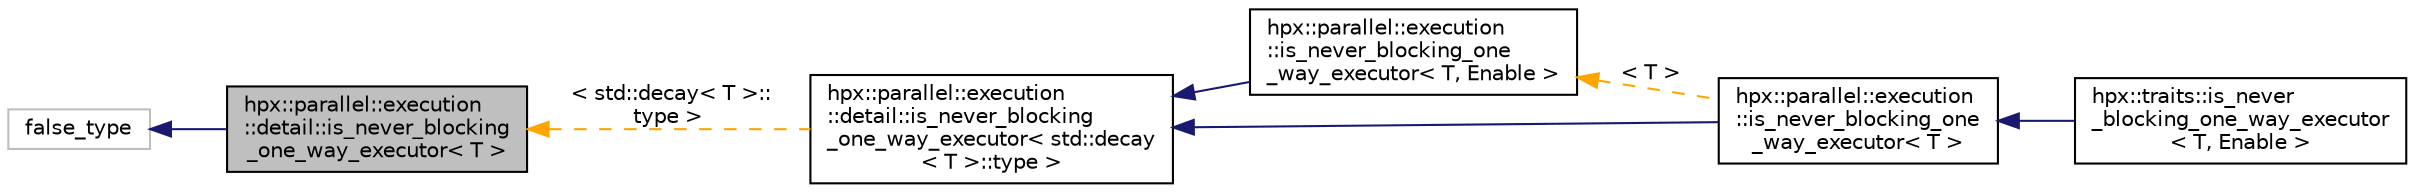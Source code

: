 digraph "hpx::parallel::execution::detail::is_never_blocking_one_way_executor&lt; T &gt;"
{
  edge [fontname="Helvetica",fontsize="10",labelfontname="Helvetica",labelfontsize="10"];
  node [fontname="Helvetica",fontsize="10",shape=record];
  rankdir="LR";
  Node0 [label="hpx::parallel::execution\l::detail::is_never_blocking\l_one_way_executor\< T \>",height=0.2,width=0.4,color="black", fillcolor="grey75", style="filled", fontcolor="black"];
  Node1 -> Node0 [dir="back",color="midnightblue",fontsize="10",style="solid",fontname="Helvetica"];
  Node1 [label="false_type",height=0.2,width=0.4,color="grey75", fillcolor="white", style="filled"];
  Node0 -> Node2 [dir="back",color="orange",fontsize="10",style="dashed",label=" \< std::decay\< T \>::\ltype \>" ,fontname="Helvetica"];
  Node2 [label="hpx::parallel::execution\l::detail::is_never_blocking\l_one_way_executor\< std::decay\l\< T \>::type \>",height=0.2,width=0.4,color="black", fillcolor="white", style="filled",URL="$d7/d0a/structhpx_1_1parallel_1_1execution_1_1detail_1_1is__never__blocking__one__way__executor.html"];
  Node2 -> Node3 [dir="back",color="midnightblue",fontsize="10",style="solid",fontname="Helvetica"];
  Node3 [label="hpx::parallel::execution\l::is_never_blocking_one\l_way_executor\< T, Enable \>",height=0.2,width=0.4,color="black", fillcolor="white", style="filled",URL="$de/dbe/structhpx_1_1parallel_1_1execution_1_1is__never__blocking__one__way__executor.html"];
  Node3 -> Node4 [dir="back",color="orange",fontsize="10",style="dashed",label=" \< T \>" ,fontname="Helvetica"];
  Node4 [label="hpx::parallel::execution\l::is_never_blocking_one\l_way_executor\< T \>",height=0.2,width=0.4,color="black", fillcolor="white", style="filled",URL="$de/dbe/structhpx_1_1parallel_1_1execution_1_1is__never__blocking__one__way__executor.html"];
  Node4 -> Node5 [dir="back",color="midnightblue",fontsize="10",style="solid",fontname="Helvetica"];
  Node5 [label="hpx::traits::is_never\l_blocking_one_way_executor\l\< T, Enable \>",height=0.2,width=0.4,color="black", fillcolor="white", style="filled",URL="$d5/dc3/structhpx_1_1traits_1_1is__never__blocking__one__way__executor.html"];
  Node2 -> Node4 [dir="back",color="midnightblue",fontsize="10",style="solid",fontname="Helvetica"];
}
